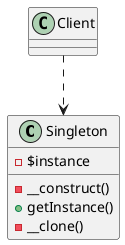 
@startuml
class Singleton {
    - $instance
    - __construct()
    + getInstance()
    - __clone()
}

class Client

Client ..> Singleton
@enduml